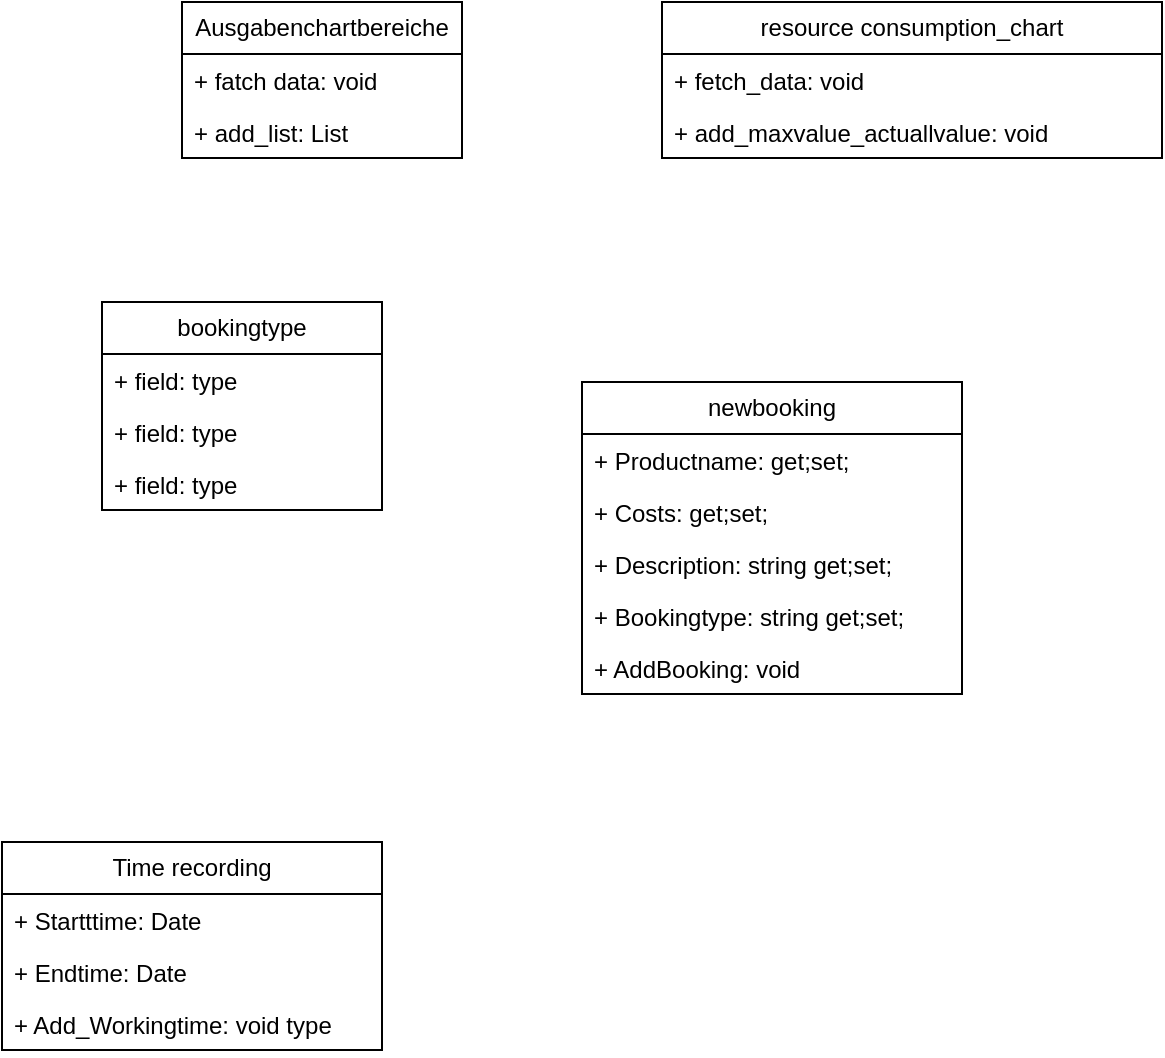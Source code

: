 <mxfile version="25.0.3">
  <diagram name="Seite-1" id="aMc2-pT2IFABbM5Eh6wi">
    <mxGraphModel dx="1230" dy="531" grid="1" gridSize="10" guides="1" tooltips="1" connect="1" arrows="1" fold="1" page="1" pageScale="1" pageWidth="827" pageHeight="1169" math="0" shadow="0">
      <root>
        <mxCell id="0" />
        <mxCell id="1" parent="0" />
        <mxCell id="YiMuAU-bUX4GY-7bFDbq-3" value="Ausgabenchartbereiche" style="swimlane;fontStyle=0;childLayout=stackLayout;horizontal=1;startSize=26;fillColor=none;horizontalStack=0;resizeParent=1;resizeParentMax=0;resizeLast=0;collapsible=1;marginBottom=0;whiteSpace=wrap;html=1;" vertex="1" parent="1">
          <mxGeometry x="250" y="80" width="140" height="78" as="geometry" />
        </mxCell>
        <mxCell id="YiMuAU-bUX4GY-7bFDbq-4" value="+ fatch data: void" style="text;strokeColor=none;fillColor=none;align=left;verticalAlign=top;spacingLeft=4;spacingRight=4;overflow=hidden;rotatable=0;points=[[0,0.5],[1,0.5]];portConstraint=eastwest;whiteSpace=wrap;html=1;" vertex="1" parent="YiMuAU-bUX4GY-7bFDbq-3">
          <mxGeometry y="26" width="140" height="26" as="geometry" />
        </mxCell>
        <mxCell id="YiMuAU-bUX4GY-7bFDbq-5" value="+ add_list: List" style="text;strokeColor=none;fillColor=none;align=left;verticalAlign=top;spacingLeft=4;spacingRight=4;overflow=hidden;rotatable=0;points=[[0,0.5],[1,0.5]];portConstraint=eastwest;whiteSpace=wrap;html=1;" vertex="1" parent="YiMuAU-bUX4GY-7bFDbq-3">
          <mxGeometry y="52" width="140" height="26" as="geometry" />
        </mxCell>
        <mxCell id="YiMuAU-bUX4GY-7bFDbq-7" value="newbooking" style="swimlane;fontStyle=0;childLayout=stackLayout;horizontal=1;startSize=26;fillColor=none;horizontalStack=0;resizeParent=1;resizeParentMax=0;resizeLast=0;collapsible=1;marginBottom=0;whiteSpace=wrap;html=1;" vertex="1" parent="1">
          <mxGeometry x="450" y="270" width="190" height="156" as="geometry" />
        </mxCell>
        <mxCell id="YiMuAU-bUX4GY-7bFDbq-8" value="+ Productname: get;set;" style="text;strokeColor=none;fillColor=none;align=left;verticalAlign=top;spacingLeft=4;spacingRight=4;overflow=hidden;rotatable=0;points=[[0,0.5],[1,0.5]];portConstraint=eastwest;whiteSpace=wrap;html=1;" vertex="1" parent="YiMuAU-bUX4GY-7bFDbq-7">
          <mxGeometry y="26" width="190" height="26" as="geometry" />
        </mxCell>
        <mxCell id="YiMuAU-bUX4GY-7bFDbq-9" value="+ Costs: get;set;" style="text;strokeColor=none;fillColor=none;align=left;verticalAlign=top;spacingLeft=4;spacingRight=4;overflow=hidden;rotatable=0;points=[[0,0.5],[1,0.5]];portConstraint=eastwest;whiteSpace=wrap;html=1;" vertex="1" parent="YiMuAU-bUX4GY-7bFDbq-7">
          <mxGeometry y="52" width="190" height="26" as="geometry" />
        </mxCell>
        <mxCell id="YiMuAU-bUX4GY-7bFDbq-10" value="+ Description: string get;set;" style="text;strokeColor=none;fillColor=none;align=left;verticalAlign=top;spacingLeft=4;spacingRight=4;overflow=hidden;rotatable=0;points=[[0,0.5],[1,0.5]];portConstraint=eastwest;whiteSpace=wrap;html=1;" vertex="1" parent="YiMuAU-bUX4GY-7bFDbq-7">
          <mxGeometry y="78" width="190" height="26" as="geometry" />
        </mxCell>
        <mxCell id="YiMuAU-bUX4GY-7bFDbq-17" value="+ Bookingtype: string get;set;" style="text;strokeColor=none;fillColor=none;align=left;verticalAlign=top;spacingLeft=4;spacingRight=4;overflow=hidden;rotatable=0;points=[[0,0.5],[1,0.5]];portConstraint=eastwest;whiteSpace=wrap;html=1;" vertex="1" parent="YiMuAU-bUX4GY-7bFDbq-7">
          <mxGeometry y="104" width="190" height="26" as="geometry" />
        </mxCell>
        <mxCell id="YiMuAU-bUX4GY-7bFDbq-18" value="+ AddBooking: void&amp;nbsp;" style="text;strokeColor=none;fillColor=none;align=left;verticalAlign=top;spacingLeft=4;spacingRight=4;overflow=hidden;rotatable=0;points=[[0,0.5],[1,0.5]];portConstraint=eastwest;whiteSpace=wrap;html=1;" vertex="1" parent="YiMuAU-bUX4GY-7bFDbq-7">
          <mxGeometry y="130" width="190" height="26" as="geometry" />
        </mxCell>
        <mxCell id="YiMuAU-bUX4GY-7bFDbq-11" value="bookingtype" style="swimlane;fontStyle=0;childLayout=stackLayout;horizontal=1;startSize=26;fillColor=none;horizontalStack=0;resizeParent=1;resizeParentMax=0;resizeLast=0;collapsible=1;marginBottom=0;whiteSpace=wrap;html=1;" vertex="1" parent="1">
          <mxGeometry x="210" y="230" width="140" height="104" as="geometry" />
        </mxCell>
        <mxCell id="YiMuAU-bUX4GY-7bFDbq-12" value="+ field: type" style="text;strokeColor=none;fillColor=none;align=left;verticalAlign=top;spacingLeft=4;spacingRight=4;overflow=hidden;rotatable=0;points=[[0,0.5],[1,0.5]];portConstraint=eastwest;whiteSpace=wrap;html=1;" vertex="1" parent="YiMuAU-bUX4GY-7bFDbq-11">
          <mxGeometry y="26" width="140" height="26" as="geometry" />
        </mxCell>
        <mxCell id="YiMuAU-bUX4GY-7bFDbq-13" value="+ field: type" style="text;strokeColor=none;fillColor=none;align=left;verticalAlign=top;spacingLeft=4;spacingRight=4;overflow=hidden;rotatable=0;points=[[0,0.5],[1,0.5]];portConstraint=eastwest;whiteSpace=wrap;html=1;" vertex="1" parent="YiMuAU-bUX4GY-7bFDbq-11">
          <mxGeometry y="52" width="140" height="26" as="geometry" />
        </mxCell>
        <mxCell id="YiMuAU-bUX4GY-7bFDbq-14" value="+ field: type" style="text;strokeColor=none;fillColor=none;align=left;verticalAlign=top;spacingLeft=4;spacingRight=4;overflow=hidden;rotatable=0;points=[[0,0.5],[1,0.5]];portConstraint=eastwest;whiteSpace=wrap;html=1;" vertex="1" parent="YiMuAU-bUX4GY-7bFDbq-11">
          <mxGeometry y="78" width="140" height="26" as="geometry" />
        </mxCell>
        <mxCell id="YiMuAU-bUX4GY-7bFDbq-19" value="&lt;span style=&quot;font-size: 12px;&quot;&gt;resource consumption_chart&lt;/span&gt;" style="swimlane;fontStyle=0;childLayout=stackLayout;horizontal=1;startSize=26;fillColor=none;horizontalStack=0;resizeParent=1;resizeParentMax=0;resizeLast=0;collapsible=1;marginBottom=0;whiteSpace=wrap;html=1;" vertex="1" parent="1">
          <mxGeometry x="490" y="80" width="250" height="78" as="geometry" />
        </mxCell>
        <mxCell id="YiMuAU-bUX4GY-7bFDbq-20" value="+ fetch_data: void" style="text;strokeColor=none;fillColor=none;align=left;verticalAlign=top;spacingLeft=4;spacingRight=4;overflow=hidden;rotatable=0;points=[[0,0.5],[1,0.5]];portConstraint=eastwest;whiteSpace=wrap;html=1;" vertex="1" parent="YiMuAU-bUX4GY-7bFDbq-19">
          <mxGeometry y="26" width="250" height="26" as="geometry" />
        </mxCell>
        <mxCell id="YiMuAU-bUX4GY-7bFDbq-21" value="+ add_maxvalue_actuallvalue: void" style="text;strokeColor=none;fillColor=none;align=left;verticalAlign=top;spacingLeft=4;spacingRight=4;overflow=hidden;rotatable=0;points=[[0,0.5],[1,0.5]];portConstraint=eastwest;whiteSpace=wrap;html=1;" vertex="1" parent="YiMuAU-bUX4GY-7bFDbq-19">
          <mxGeometry y="52" width="250" height="26" as="geometry" />
        </mxCell>
        <mxCell id="YiMuAU-bUX4GY-7bFDbq-22" value="Time recording" style="swimlane;fontStyle=0;childLayout=stackLayout;horizontal=1;startSize=26;fillColor=none;horizontalStack=0;resizeParent=1;resizeParentMax=0;resizeLast=0;collapsible=1;marginBottom=0;whiteSpace=wrap;html=1;" vertex="1" parent="1">
          <mxGeometry x="160" y="500" width="190" height="104" as="geometry" />
        </mxCell>
        <mxCell id="YiMuAU-bUX4GY-7bFDbq-23" value="+ Startttime: Date&amp;nbsp;" style="text;strokeColor=none;fillColor=none;align=left;verticalAlign=top;spacingLeft=4;spacingRight=4;overflow=hidden;rotatable=0;points=[[0,0.5],[1,0.5]];portConstraint=eastwest;whiteSpace=wrap;html=1;" vertex="1" parent="YiMuAU-bUX4GY-7bFDbq-22">
          <mxGeometry y="26" width="190" height="26" as="geometry" />
        </mxCell>
        <mxCell id="YiMuAU-bUX4GY-7bFDbq-24" value="+ Endtime: Date" style="text;strokeColor=none;fillColor=none;align=left;verticalAlign=top;spacingLeft=4;spacingRight=4;overflow=hidden;rotatable=0;points=[[0,0.5],[1,0.5]];portConstraint=eastwest;whiteSpace=wrap;html=1;" vertex="1" parent="YiMuAU-bUX4GY-7bFDbq-22">
          <mxGeometry y="52" width="190" height="26" as="geometry" />
        </mxCell>
        <mxCell id="YiMuAU-bUX4GY-7bFDbq-25" value="+ Add_Workingtime: void type" style="text;strokeColor=none;fillColor=none;align=left;verticalAlign=top;spacingLeft=4;spacingRight=4;overflow=hidden;rotatable=0;points=[[0,0.5],[1,0.5]];portConstraint=eastwest;whiteSpace=wrap;html=1;" vertex="1" parent="YiMuAU-bUX4GY-7bFDbq-22">
          <mxGeometry y="78" width="190" height="26" as="geometry" />
        </mxCell>
      </root>
    </mxGraphModel>
  </diagram>
</mxfile>
